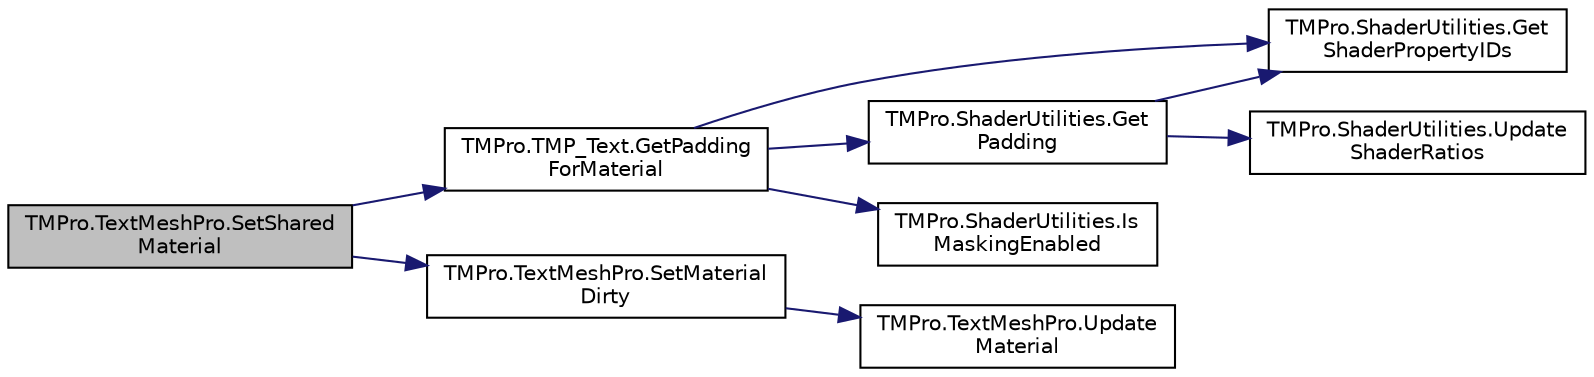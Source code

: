 digraph "TMPro.TextMeshPro.SetSharedMaterial"
{
 // LATEX_PDF_SIZE
  edge [fontname="Helvetica",fontsize="10",labelfontname="Helvetica",labelfontsize="10"];
  node [fontname="Helvetica",fontsize="10",shape=record];
  rankdir="LR";
  Node1 [label="TMPro.TextMeshPro.SetShared\lMaterial",height=0.2,width=0.4,color="black", fillcolor="grey75", style="filled", fontcolor="black",tooltip="Function called internally when a new shared material is assigned via the fontSharedMaterial property..."];
  Node1 -> Node2 [color="midnightblue",fontsize="10",style="solid",fontname="Helvetica"];
  Node2 [label="TMPro.TMP_Text.GetPadding\lForMaterial",height=0.2,width=0.4,color="black", fillcolor="white", style="filled",URL="$class_t_m_pro_1_1_t_m_p___text.html#a7182ea72ca6b396af6cae05cee59243d",tooltip="Get the padding value for the currently assigned material"];
  Node2 -> Node3 [color="midnightblue",fontsize="10",style="solid",fontname="Helvetica"];
  Node3 [label="TMPro.ShaderUtilities.Get\lPadding",height=0.2,width=0.4,color="black", fillcolor="white", style="filled",URL="$class_t_m_pro_1_1_shader_utilities.html#a4763b7c59759a96bfbf996302b611ff2",tooltip=" "];
  Node3 -> Node4 [color="midnightblue",fontsize="10",style="solid",fontname="Helvetica"];
  Node4 [label="TMPro.ShaderUtilities.Get\lShaderPropertyIDs",height=0.2,width=0.4,color="black", fillcolor="white", style="filled",URL="$class_t_m_pro_1_1_shader_utilities.html#a0274e3055f8915a0178e3bdcec5118cb",tooltip=" "];
  Node3 -> Node5 [color="midnightblue",fontsize="10",style="solid",fontname="Helvetica"];
  Node5 [label="TMPro.ShaderUtilities.Update\lShaderRatios",height=0.2,width=0.4,color="black", fillcolor="white", style="filled",URL="$class_t_m_pro_1_1_shader_utilities.html#a521a6bf81a833a2f3768c3a70028c118",tooltip=" "];
  Node2 -> Node4 [color="midnightblue",fontsize="10",style="solid",fontname="Helvetica"];
  Node2 -> Node6 [color="midnightblue",fontsize="10",style="solid",fontname="Helvetica"];
  Node6 [label="TMPro.ShaderUtilities.Is\lMaskingEnabled",height=0.2,width=0.4,color="black", fillcolor="white", style="filled",URL="$class_t_m_pro_1_1_shader_utilities.html#a65ecd279b8bf1e963d3e14e8fa613da4",tooltip=" "];
  Node1 -> Node7 [color="midnightblue",fontsize="10",style="solid",fontname="Helvetica"];
  Node7 [label="TMPro.TextMeshPro.SetMaterial\lDirty",height=0.2,width=0.4,color="black", fillcolor="white", style="filled",URL="$class_t_m_pro_1_1_text_mesh_pro.html#af2177065726b878773a7798a3e4aedf7",tooltip="Schedule updating of the material used by the text object."];
  Node7 -> Node8 [color="midnightblue",fontsize="10",style="solid",fontname="Helvetica"];
  Node8 [label="TMPro.TextMeshPro.Update\lMaterial",height=0.2,width=0.4,color="black", fillcolor="white", style="filled",URL="$class_t_m_pro_1_1_text_mesh_pro.html#ae087fd09b3ce4bb5bfea21e7207f3d56",tooltip=" "];
}
